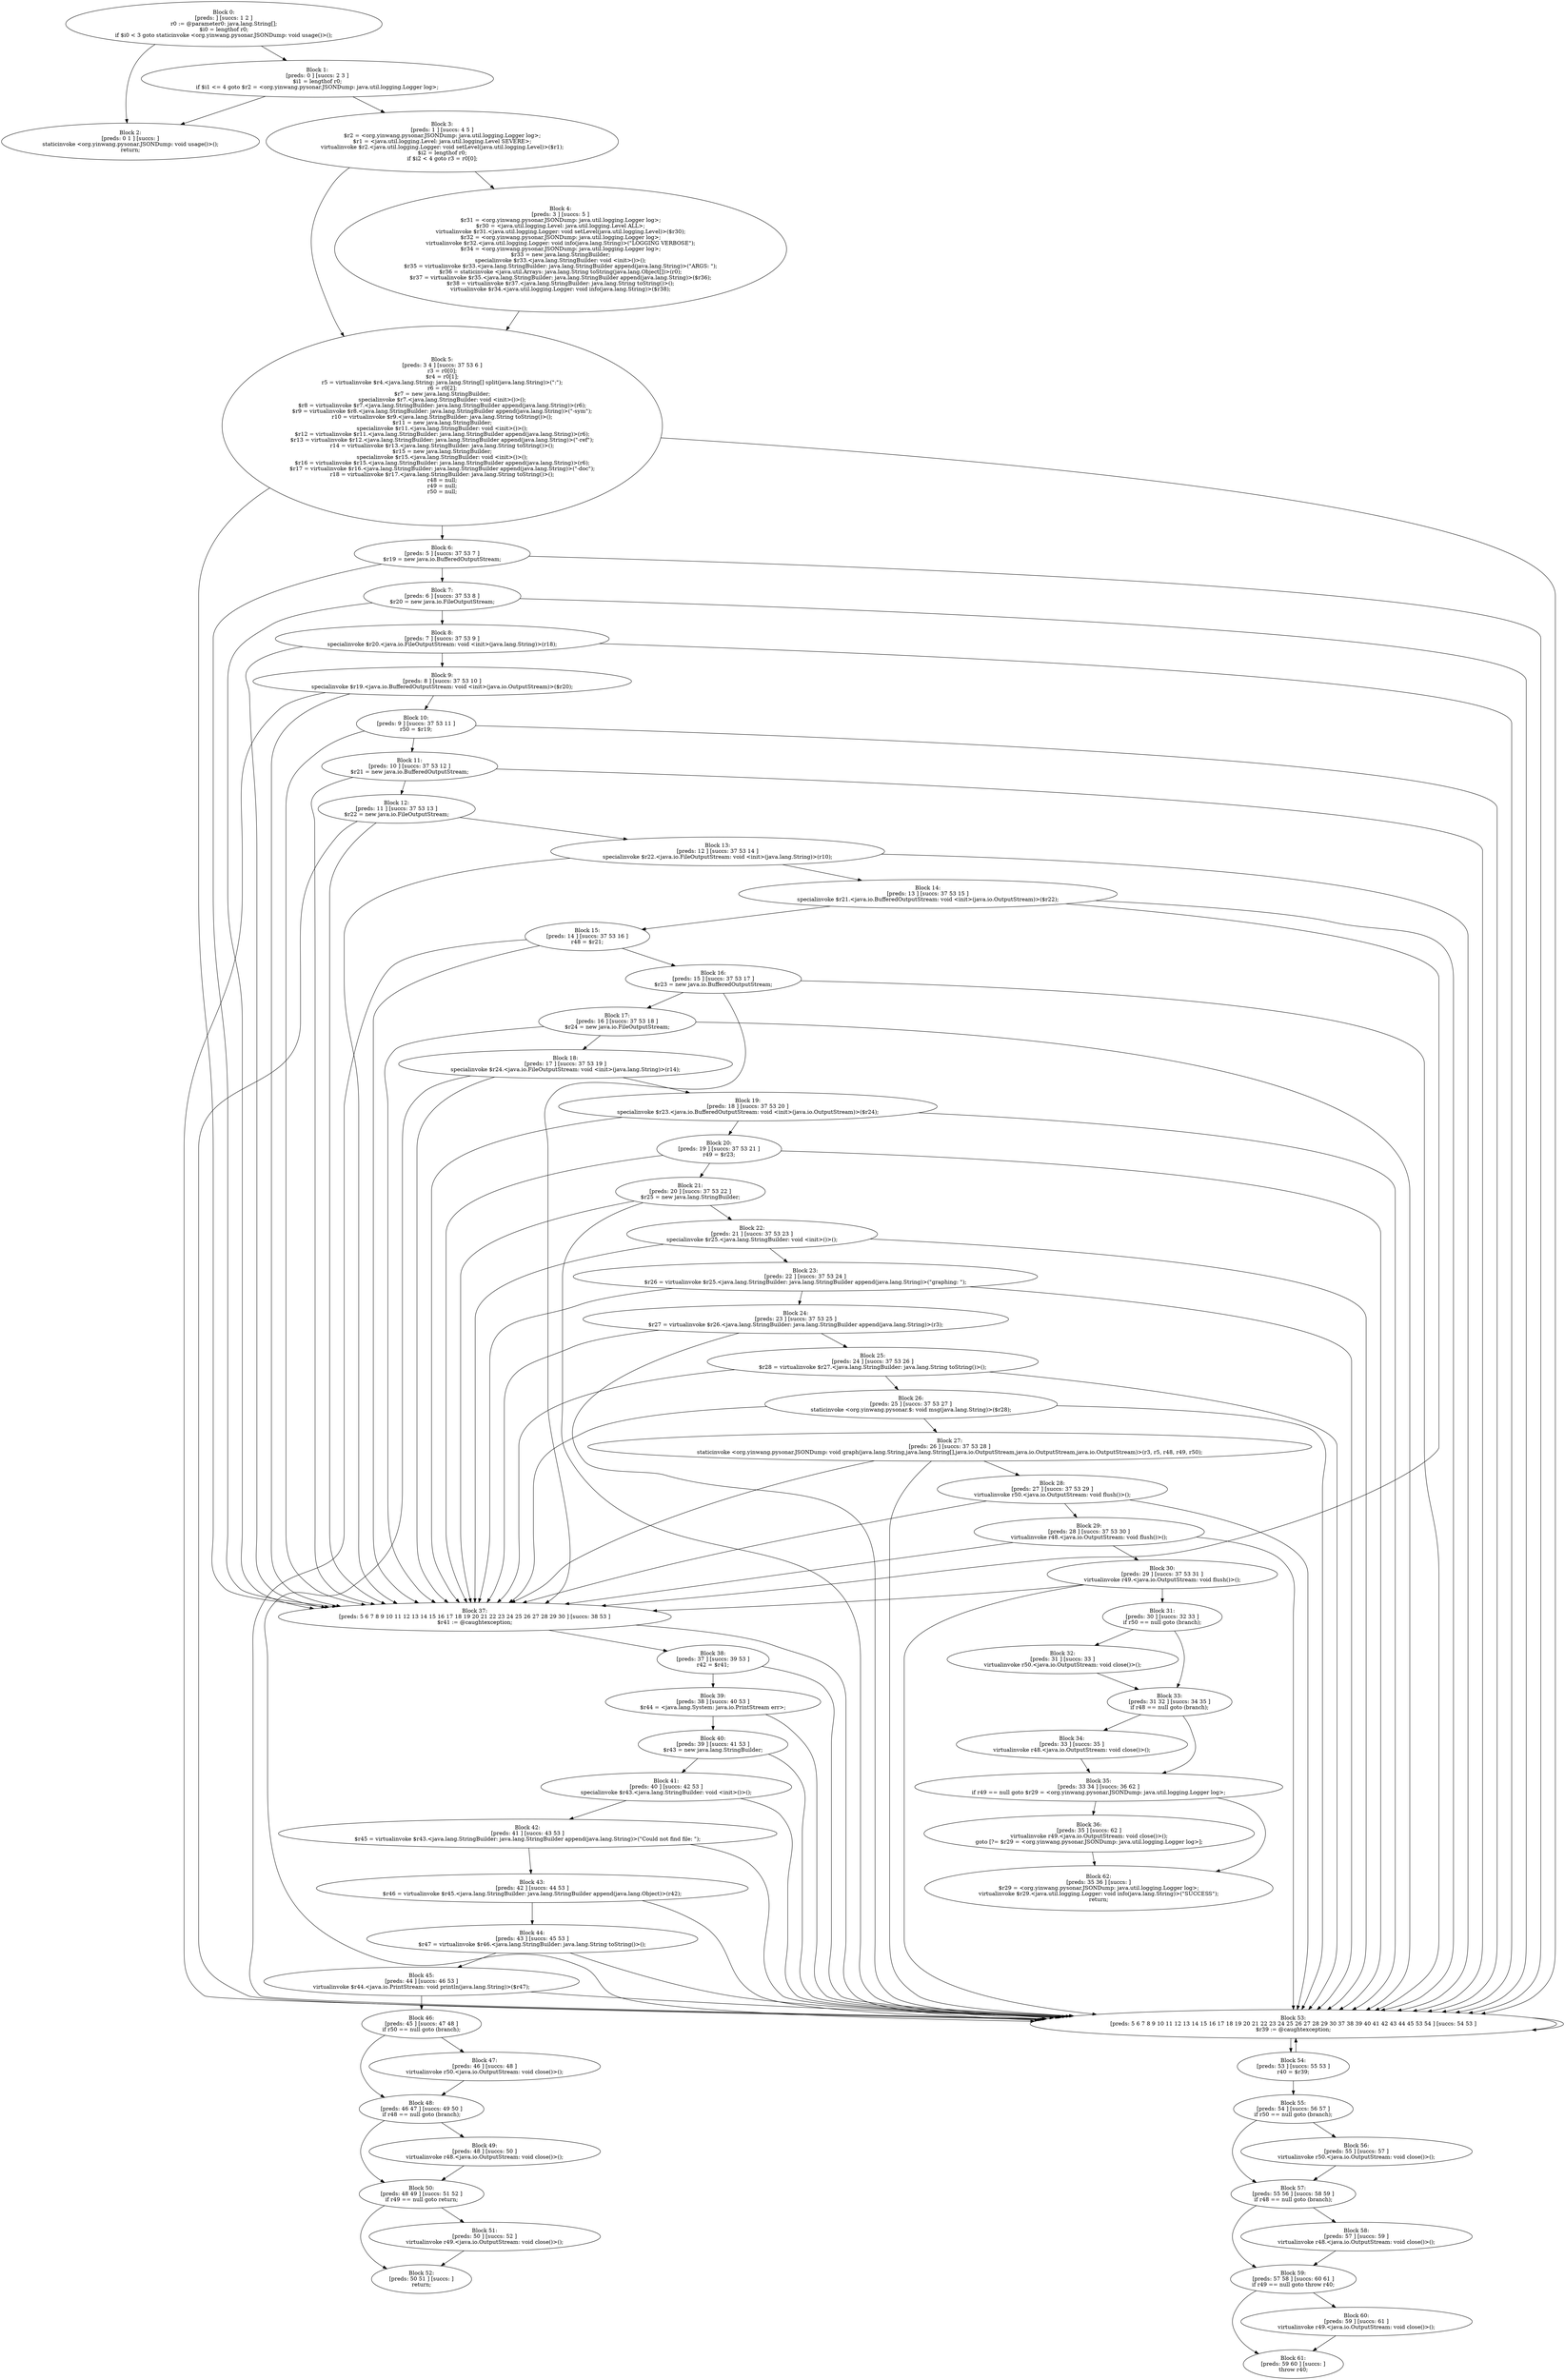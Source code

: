 digraph "unitGraph" {
    "Block 0:
[preds: ] [succs: 1 2 ]
r0 := @parameter0: java.lang.String[];
$i0 = lengthof r0;
if $i0 < 3 goto staticinvoke <org.yinwang.pysonar.JSONDump: void usage()>();
"
    "Block 1:
[preds: 0 ] [succs: 2 3 ]
$i1 = lengthof r0;
if $i1 <= 4 goto $r2 = <org.yinwang.pysonar.JSONDump: java.util.logging.Logger log>;
"
    "Block 2:
[preds: 0 1 ] [succs: ]
staticinvoke <org.yinwang.pysonar.JSONDump: void usage()>();
return;
"
    "Block 3:
[preds: 1 ] [succs: 4 5 ]
$r2 = <org.yinwang.pysonar.JSONDump: java.util.logging.Logger log>;
$r1 = <java.util.logging.Level: java.util.logging.Level SEVERE>;
virtualinvoke $r2.<java.util.logging.Logger: void setLevel(java.util.logging.Level)>($r1);
$i2 = lengthof r0;
if $i2 < 4 goto r3 = r0[0];
"
    "Block 4:
[preds: 3 ] [succs: 5 ]
$r31 = <org.yinwang.pysonar.JSONDump: java.util.logging.Logger log>;
$r30 = <java.util.logging.Level: java.util.logging.Level ALL>;
virtualinvoke $r31.<java.util.logging.Logger: void setLevel(java.util.logging.Level)>($r30);
$r32 = <org.yinwang.pysonar.JSONDump: java.util.logging.Logger log>;
virtualinvoke $r32.<java.util.logging.Logger: void info(java.lang.String)>(\"LOGGING VERBOSE\");
$r34 = <org.yinwang.pysonar.JSONDump: java.util.logging.Logger log>;
$r33 = new java.lang.StringBuilder;
specialinvoke $r33.<java.lang.StringBuilder: void <init>()>();
$r35 = virtualinvoke $r33.<java.lang.StringBuilder: java.lang.StringBuilder append(java.lang.String)>(\"ARGS: \");
$r36 = staticinvoke <java.util.Arrays: java.lang.String toString(java.lang.Object[])>(r0);
$r37 = virtualinvoke $r35.<java.lang.StringBuilder: java.lang.StringBuilder append(java.lang.String)>($r36);
$r38 = virtualinvoke $r37.<java.lang.StringBuilder: java.lang.String toString()>();
virtualinvoke $r34.<java.util.logging.Logger: void info(java.lang.String)>($r38);
"
    "Block 5:
[preds: 3 4 ] [succs: 37 53 6 ]
r3 = r0[0];
$r4 = r0[1];
r5 = virtualinvoke $r4.<java.lang.String: java.lang.String[] split(java.lang.String)>(\":\");
r6 = r0[2];
$r7 = new java.lang.StringBuilder;
specialinvoke $r7.<java.lang.StringBuilder: void <init>()>();
$r8 = virtualinvoke $r7.<java.lang.StringBuilder: java.lang.StringBuilder append(java.lang.String)>(r6);
$r9 = virtualinvoke $r8.<java.lang.StringBuilder: java.lang.StringBuilder append(java.lang.String)>(\"-sym\");
r10 = virtualinvoke $r9.<java.lang.StringBuilder: java.lang.String toString()>();
$r11 = new java.lang.StringBuilder;
specialinvoke $r11.<java.lang.StringBuilder: void <init>()>();
$r12 = virtualinvoke $r11.<java.lang.StringBuilder: java.lang.StringBuilder append(java.lang.String)>(r6);
$r13 = virtualinvoke $r12.<java.lang.StringBuilder: java.lang.StringBuilder append(java.lang.String)>(\"-ref\");
r14 = virtualinvoke $r13.<java.lang.StringBuilder: java.lang.String toString()>();
$r15 = new java.lang.StringBuilder;
specialinvoke $r15.<java.lang.StringBuilder: void <init>()>();
$r16 = virtualinvoke $r15.<java.lang.StringBuilder: java.lang.StringBuilder append(java.lang.String)>(r6);
$r17 = virtualinvoke $r16.<java.lang.StringBuilder: java.lang.StringBuilder append(java.lang.String)>(\"-doc\");
r18 = virtualinvoke $r17.<java.lang.StringBuilder: java.lang.String toString()>();
r48 = null;
r49 = null;
r50 = null;
"
    "Block 6:
[preds: 5 ] [succs: 37 53 7 ]
$r19 = new java.io.BufferedOutputStream;
"
    "Block 7:
[preds: 6 ] [succs: 37 53 8 ]
$r20 = new java.io.FileOutputStream;
"
    "Block 8:
[preds: 7 ] [succs: 37 53 9 ]
specialinvoke $r20.<java.io.FileOutputStream: void <init>(java.lang.String)>(r18);
"
    "Block 9:
[preds: 8 ] [succs: 37 53 10 ]
specialinvoke $r19.<java.io.BufferedOutputStream: void <init>(java.io.OutputStream)>($r20);
"
    "Block 10:
[preds: 9 ] [succs: 37 53 11 ]
r50 = $r19;
"
    "Block 11:
[preds: 10 ] [succs: 37 53 12 ]
$r21 = new java.io.BufferedOutputStream;
"
    "Block 12:
[preds: 11 ] [succs: 37 53 13 ]
$r22 = new java.io.FileOutputStream;
"
    "Block 13:
[preds: 12 ] [succs: 37 53 14 ]
specialinvoke $r22.<java.io.FileOutputStream: void <init>(java.lang.String)>(r10);
"
    "Block 14:
[preds: 13 ] [succs: 37 53 15 ]
specialinvoke $r21.<java.io.BufferedOutputStream: void <init>(java.io.OutputStream)>($r22);
"
    "Block 15:
[preds: 14 ] [succs: 37 53 16 ]
r48 = $r21;
"
    "Block 16:
[preds: 15 ] [succs: 37 53 17 ]
$r23 = new java.io.BufferedOutputStream;
"
    "Block 17:
[preds: 16 ] [succs: 37 53 18 ]
$r24 = new java.io.FileOutputStream;
"
    "Block 18:
[preds: 17 ] [succs: 37 53 19 ]
specialinvoke $r24.<java.io.FileOutputStream: void <init>(java.lang.String)>(r14);
"
    "Block 19:
[preds: 18 ] [succs: 37 53 20 ]
specialinvoke $r23.<java.io.BufferedOutputStream: void <init>(java.io.OutputStream)>($r24);
"
    "Block 20:
[preds: 19 ] [succs: 37 53 21 ]
r49 = $r23;
"
    "Block 21:
[preds: 20 ] [succs: 37 53 22 ]
$r25 = new java.lang.StringBuilder;
"
    "Block 22:
[preds: 21 ] [succs: 37 53 23 ]
specialinvoke $r25.<java.lang.StringBuilder: void <init>()>();
"
    "Block 23:
[preds: 22 ] [succs: 37 53 24 ]
$r26 = virtualinvoke $r25.<java.lang.StringBuilder: java.lang.StringBuilder append(java.lang.String)>(\"graphing: \");
"
    "Block 24:
[preds: 23 ] [succs: 37 53 25 ]
$r27 = virtualinvoke $r26.<java.lang.StringBuilder: java.lang.StringBuilder append(java.lang.String)>(r3);
"
    "Block 25:
[preds: 24 ] [succs: 37 53 26 ]
$r28 = virtualinvoke $r27.<java.lang.StringBuilder: java.lang.String toString()>();
"
    "Block 26:
[preds: 25 ] [succs: 37 53 27 ]
staticinvoke <org.yinwang.pysonar.$: void msg(java.lang.String)>($r28);
"
    "Block 27:
[preds: 26 ] [succs: 37 53 28 ]
staticinvoke <org.yinwang.pysonar.JSONDump: void graph(java.lang.String,java.lang.String[],java.io.OutputStream,java.io.OutputStream,java.io.OutputStream)>(r3, r5, r48, r49, r50);
"
    "Block 28:
[preds: 27 ] [succs: 37 53 29 ]
virtualinvoke r50.<java.io.OutputStream: void flush()>();
"
    "Block 29:
[preds: 28 ] [succs: 37 53 30 ]
virtualinvoke r48.<java.io.OutputStream: void flush()>();
"
    "Block 30:
[preds: 29 ] [succs: 37 53 31 ]
virtualinvoke r49.<java.io.OutputStream: void flush()>();
"
    "Block 31:
[preds: 30 ] [succs: 32 33 ]
if r50 == null goto (branch);
"
    "Block 32:
[preds: 31 ] [succs: 33 ]
virtualinvoke r50.<java.io.OutputStream: void close()>();
"
    "Block 33:
[preds: 31 32 ] [succs: 34 35 ]
if r48 == null goto (branch);
"
    "Block 34:
[preds: 33 ] [succs: 35 ]
virtualinvoke r48.<java.io.OutputStream: void close()>();
"
    "Block 35:
[preds: 33 34 ] [succs: 36 62 ]
if r49 == null goto $r29 = <org.yinwang.pysonar.JSONDump: java.util.logging.Logger log>;
"
    "Block 36:
[preds: 35 ] [succs: 62 ]
virtualinvoke r49.<java.io.OutputStream: void close()>();
goto [?= $r29 = <org.yinwang.pysonar.JSONDump: java.util.logging.Logger log>];
"
    "Block 37:
[preds: 5 6 7 8 9 10 11 12 13 14 15 16 17 18 19 20 21 22 23 24 25 26 27 28 29 30 ] [succs: 38 53 ]
$r41 := @caughtexception;
"
    "Block 38:
[preds: 37 ] [succs: 39 53 ]
r42 = $r41;
"
    "Block 39:
[preds: 38 ] [succs: 40 53 ]
$r44 = <java.lang.System: java.io.PrintStream err>;
"
    "Block 40:
[preds: 39 ] [succs: 41 53 ]
$r43 = new java.lang.StringBuilder;
"
    "Block 41:
[preds: 40 ] [succs: 42 53 ]
specialinvoke $r43.<java.lang.StringBuilder: void <init>()>();
"
    "Block 42:
[preds: 41 ] [succs: 43 53 ]
$r45 = virtualinvoke $r43.<java.lang.StringBuilder: java.lang.StringBuilder append(java.lang.String)>(\"Could not find file: \");
"
    "Block 43:
[preds: 42 ] [succs: 44 53 ]
$r46 = virtualinvoke $r45.<java.lang.StringBuilder: java.lang.StringBuilder append(java.lang.Object)>(r42);
"
    "Block 44:
[preds: 43 ] [succs: 45 53 ]
$r47 = virtualinvoke $r46.<java.lang.StringBuilder: java.lang.String toString()>();
"
    "Block 45:
[preds: 44 ] [succs: 46 53 ]
virtualinvoke $r44.<java.io.PrintStream: void println(java.lang.String)>($r47);
"
    "Block 46:
[preds: 45 ] [succs: 47 48 ]
if r50 == null goto (branch);
"
    "Block 47:
[preds: 46 ] [succs: 48 ]
virtualinvoke r50.<java.io.OutputStream: void close()>();
"
    "Block 48:
[preds: 46 47 ] [succs: 49 50 ]
if r48 == null goto (branch);
"
    "Block 49:
[preds: 48 ] [succs: 50 ]
virtualinvoke r48.<java.io.OutputStream: void close()>();
"
    "Block 50:
[preds: 48 49 ] [succs: 51 52 ]
if r49 == null goto return;
"
    "Block 51:
[preds: 50 ] [succs: 52 ]
virtualinvoke r49.<java.io.OutputStream: void close()>();
"
    "Block 52:
[preds: 50 51 ] [succs: ]
return;
"
    "Block 53:
[preds: 5 6 7 8 9 10 11 12 13 14 15 16 17 18 19 20 21 22 23 24 25 26 27 28 29 30 37 38 39 40 41 42 43 44 45 53 54 ] [succs: 54 53 ]
$r39 := @caughtexception;
"
    "Block 54:
[preds: 53 ] [succs: 55 53 ]
r40 = $r39;
"
    "Block 55:
[preds: 54 ] [succs: 56 57 ]
if r50 == null goto (branch);
"
    "Block 56:
[preds: 55 ] [succs: 57 ]
virtualinvoke r50.<java.io.OutputStream: void close()>();
"
    "Block 57:
[preds: 55 56 ] [succs: 58 59 ]
if r48 == null goto (branch);
"
    "Block 58:
[preds: 57 ] [succs: 59 ]
virtualinvoke r48.<java.io.OutputStream: void close()>();
"
    "Block 59:
[preds: 57 58 ] [succs: 60 61 ]
if r49 == null goto throw r40;
"
    "Block 60:
[preds: 59 ] [succs: 61 ]
virtualinvoke r49.<java.io.OutputStream: void close()>();
"
    "Block 61:
[preds: 59 60 ] [succs: ]
throw r40;
"
    "Block 62:
[preds: 35 36 ] [succs: ]
$r29 = <org.yinwang.pysonar.JSONDump: java.util.logging.Logger log>;
virtualinvoke $r29.<java.util.logging.Logger: void info(java.lang.String)>(\"SUCCESS\");
return;
"
    "Block 0:
[preds: ] [succs: 1 2 ]
r0 := @parameter0: java.lang.String[];
$i0 = lengthof r0;
if $i0 < 3 goto staticinvoke <org.yinwang.pysonar.JSONDump: void usage()>();
"->"Block 1:
[preds: 0 ] [succs: 2 3 ]
$i1 = lengthof r0;
if $i1 <= 4 goto $r2 = <org.yinwang.pysonar.JSONDump: java.util.logging.Logger log>;
";
    "Block 0:
[preds: ] [succs: 1 2 ]
r0 := @parameter0: java.lang.String[];
$i0 = lengthof r0;
if $i0 < 3 goto staticinvoke <org.yinwang.pysonar.JSONDump: void usage()>();
"->"Block 2:
[preds: 0 1 ] [succs: ]
staticinvoke <org.yinwang.pysonar.JSONDump: void usage()>();
return;
";
    "Block 1:
[preds: 0 ] [succs: 2 3 ]
$i1 = lengthof r0;
if $i1 <= 4 goto $r2 = <org.yinwang.pysonar.JSONDump: java.util.logging.Logger log>;
"->"Block 2:
[preds: 0 1 ] [succs: ]
staticinvoke <org.yinwang.pysonar.JSONDump: void usage()>();
return;
";
    "Block 1:
[preds: 0 ] [succs: 2 3 ]
$i1 = lengthof r0;
if $i1 <= 4 goto $r2 = <org.yinwang.pysonar.JSONDump: java.util.logging.Logger log>;
"->"Block 3:
[preds: 1 ] [succs: 4 5 ]
$r2 = <org.yinwang.pysonar.JSONDump: java.util.logging.Logger log>;
$r1 = <java.util.logging.Level: java.util.logging.Level SEVERE>;
virtualinvoke $r2.<java.util.logging.Logger: void setLevel(java.util.logging.Level)>($r1);
$i2 = lengthof r0;
if $i2 < 4 goto r3 = r0[0];
";
    "Block 3:
[preds: 1 ] [succs: 4 5 ]
$r2 = <org.yinwang.pysonar.JSONDump: java.util.logging.Logger log>;
$r1 = <java.util.logging.Level: java.util.logging.Level SEVERE>;
virtualinvoke $r2.<java.util.logging.Logger: void setLevel(java.util.logging.Level)>($r1);
$i2 = lengthof r0;
if $i2 < 4 goto r3 = r0[0];
"->"Block 4:
[preds: 3 ] [succs: 5 ]
$r31 = <org.yinwang.pysonar.JSONDump: java.util.logging.Logger log>;
$r30 = <java.util.logging.Level: java.util.logging.Level ALL>;
virtualinvoke $r31.<java.util.logging.Logger: void setLevel(java.util.logging.Level)>($r30);
$r32 = <org.yinwang.pysonar.JSONDump: java.util.logging.Logger log>;
virtualinvoke $r32.<java.util.logging.Logger: void info(java.lang.String)>(\"LOGGING VERBOSE\");
$r34 = <org.yinwang.pysonar.JSONDump: java.util.logging.Logger log>;
$r33 = new java.lang.StringBuilder;
specialinvoke $r33.<java.lang.StringBuilder: void <init>()>();
$r35 = virtualinvoke $r33.<java.lang.StringBuilder: java.lang.StringBuilder append(java.lang.String)>(\"ARGS: \");
$r36 = staticinvoke <java.util.Arrays: java.lang.String toString(java.lang.Object[])>(r0);
$r37 = virtualinvoke $r35.<java.lang.StringBuilder: java.lang.StringBuilder append(java.lang.String)>($r36);
$r38 = virtualinvoke $r37.<java.lang.StringBuilder: java.lang.String toString()>();
virtualinvoke $r34.<java.util.logging.Logger: void info(java.lang.String)>($r38);
";
    "Block 3:
[preds: 1 ] [succs: 4 5 ]
$r2 = <org.yinwang.pysonar.JSONDump: java.util.logging.Logger log>;
$r1 = <java.util.logging.Level: java.util.logging.Level SEVERE>;
virtualinvoke $r2.<java.util.logging.Logger: void setLevel(java.util.logging.Level)>($r1);
$i2 = lengthof r0;
if $i2 < 4 goto r3 = r0[0];
"->"Block 5:
[preds: 3 4 ] [succs: 37 53 6 ]
r3 = r0[0];
$r4 = r0[1];
r5 = virtualinvoke $r4.<java.lang.String: java.lang.String[] split(java.lang.String)>(\":\");
r6 = r0[2];
$r7 = new java.lang.StringBuilder;
specialinvoke $r7.<java.lang.StringBuilder: void <init>()>();
$r8 = virtualinvoke $r7.<java.lang.StringBuilder: java.lang.StringBuilder append(java.lang.String)>(r6);
$r9 = virtualinvoke $r8.<java.lang.StringBuilder: java.lang.StringBuilder append(java.lang.String)>(\"-sym\");
r10 = virtualinvoke $r9.<java.lang.StringBuilder: java.lang.String toString()>();
$r11 = new java.lang.StringBuilder;
specialinvoke $r11.<java.lang.StringBuilder: void <init>()>();
$r12 = virtualinvoke $r11.<java.lang.StringBuilder: java.lang.StringBuilder append(java.lang.String)>(r6);
$r13 = virtualinvoke $r12.<java.lang.StringBuilder: java.lang.StringBuilder append(java.lang.String)>(\"-ref\");
r14 = virtualinvoke $r13.<java.lang.StringBuilder: java.lang.String toString()>();
$r15 = new java.lang.StringBuilder;
specialinvoke $r15.<java.lang.StringBuilder: void <init>()>();
$r16 = virtualinvoke $r15.<java.lang.StringBuilder: java.lang.StringBuilder append(java.lang.String)>(r6);
$r17 = virtualinvoke $r16.<java.lang.StringBuilder: java.lang.StringBuilder append(java.lang.String)>(\"-doc\");
r18 = virtualinvoke $r17.<java.lang.StringBuilder: java.lang.String toString()>();
r48 = null;
r49 = null;
r50 = null;
";
    "Block 4:
[preds: 3 ] [succs: 5 ]
$r31 = <org.yinwang.pysonar.JSONDump: java.util.logging.Logger log>;
$r30 = <java.util.logging.Level: java.util.logging.Level ALL>;
virtualinvoke $r31.<java.util.logging.Logger: void setLevel(java.util.logging.Level)>($r30);
$r32 = <org.yinwang.pysonar.JSONDump: java.util.logging.Logger log>;
virtualinvoke $r32.<java.util.logging.Logger: void info(java.lang.String)>(\"LOGGING VERBOSE\");
$r34 = <org.yinwang.pysonar.JSONDump: java.util.logging.Logger log>;
$r33 = new java.lang.StringBuilder;
specialinvoke $r33.<java.lang.StringBuilder: void <init>()>();
$r35 = virtualinvoke $r33.<java.lang.StringBuilder: java.lang.StringBuilder append(java.lang.String)>(\"ARGS: \");
$r36 = staticinvoke <java.util.Arrays: java.lang.String toString(java.lang.Object[])>(r0);
$r37 = virtualinvoke $r35.<java.lang.StringBuilder: java.lang.StringBuilder append(java.lang.String)>($r36);
$r38 = virtualinvoke $r37.<java.lang.StringBuilder: java.lang.String toString()>();
virtualinvoke $r34.<java.util.logging.Logger: void info(java.lang.String)>($r38);
"->"Block 5:
[preds: 3 4 ] [succs: 37 53 6 ]
r3 = r0[0];
$r4 = r0[1];
r5 = virtualinvoke $r4.<java.lang.String: java.lang.String[] split(java.lang.String)>(\":\");
r6 = r0[2];
$r7 = new java.lang.StringBuilder;
specialinvoke $r7.<java.lang.StringBuilder: void <init>()>();
$r8 = virtualinvoke $r7.<java.lang.StringBuilder: java.lang.StringBuilder append(java.lang.String)>(r6);
$r9 = virtualinvoke $r8.<java.lang.StringBuilder: java.lang.StringBuilder append(java.lang.String)>(\"-sym\");
r10 = virtualinvoke $r9.<java.lang.StringBuilder: java.lang.String toString()>();
$r11 = new java.lang.StringBuilder;
specialinvoke $r11.<java.lang.StringBuilder: void <init>()>();
$r12 = virtualinvoke $r11.<java.lang.StringBuilder: java.lang.StringBuilder append(java.lang.String)>(r6);
$r13 = virtualinvoke $r12.<java.lang.StringBuilder: java.lang.StringBuilder append(java.lang.String)>(\"-ref\");
r14 = virtualinvoke $r13.<java.lang.StringBuilder: java.lang.String toString()>();
$r15 = new java.lang.StringBuilder;
specialinvoke $r15.<java.lang.StringBuilder: void <init>()>();
$r16 = virtualinvoke $r15.<java.lang.StringBuilder: java.lang.StringBuilder append(java.lang.String)>(r6);
$r17 = virtualinvoke $r16.<java.lang.StringBuilder: java.lang.StringBuilder append(java.lang.String)>(\"-doc\");
r18 = virtualinvoke $r17.<java.lang.StringBuilder: java.lang.String toString()>();
r48 = null;
r49 = null;
r50 = null;
";
    "Block 5:
[preds: 3 4 ] [succs: 37 53 6 ]
r3 = r0[0];
$r4 = r0[1];
r5 = virtualinvoke $r4.<java.lang.String: java.lang.String[] split(java.lang.String)>(\":\");
r6 = r0[2];
$r7 = new java.lang.StringBuilder;
specialinvoke $r7.<java.lang.StringBuilder: void <init>()>();
$r8 = virtualinvoke $r7.<java.lang.StringBuilder: java.lang.StringBuilder append(java.lang.String)>(r6);
$r9 = virtualinvoke $r8.<java.lang.StringBuilder: java.lang.StringBuilder append(java.lang.String)>(\"-sym\");
r10 = virtualinvoke $r9.<java.lang.StringBuilder: java.lang.String toString()>();
$r11 = new java.lang.StringBuilder;
specialinvoke $r11.<java.lang.StringBuilder: void <init>()>();
$r12 = virtualinvoke $r11.<java.lang.StringBuilder: java.lang.StringBuilder append(java.lang.String)>(r6);
$r13 = virtualinvoke $r12.<java.lang.StringBuilder: java.lang.StringBuilder append(java.lang.String)>(\"-ref\");
r14 = virtualinvoke $r13.<java.lang.StringBuilder: java.lang.String toString()>();
$r15 = new java.lang.StringBuilder;
specialinvoke $r15.<java.lang.StringBuilder: void <init>()>();
$r16 = virtualinvoke $r15.<java.lang.StringBuilder: java.lang.StringBuilder append(java.lang.String)>(r6);
$r17 = virtualinvoke $r16.<java.lang.StringBuilder: java.lang.StringBuilder append(java.lang.String)>(\"-doc\");
r18 = virtualinvoke $r17.<java.lang.StringBuilder: java.lang.String toString()>();
r48 = null;
r49 = null;
r50 = null;
"->"Block 37:
[preds: 5 6 7 8 9 10 11 12 13 14 15 16 17 18 19 20 21 22 23 24 25 26 27 28 29 30 ] [succs: 38 53 ]
$r41 := @caughtexception;
";
    "Block 5:
[preds: 3 4 ] [succs: 37 53 6 ]
r3 = r0[0];
$r4 = r0[1];
r5 = virtualinvoke $r4.<java.lang.String: java.lang.String[] split(java.lang.String)>(\":\");
r6 = r0[2];
$r7 = new java.lang.StringBuilder;
specialinvoke $r7.<java.lang.StringBuilder: void <init>()>();
$r8 = virtualinvoke $r7.<java.lang.StringBuilder: java.lang.StringBuilder append(java.lang.String)>(r6);
$r9 = virtualinvoke $r8.<java.lang.StringBuilder: java.lang.StringBuilder append(java.lang.String)>(\"-sym\");
r10 = virtualinvoke $r9.<java.lang.StringBuilder: java.lang.String toString()>();
$r11 = new java.lang.StringBuilder;
specialinvoke $r11.<java.lang.StringBuilder: void <init>()>();
$r12 = virtualinvoke $r11.<java.lang.StringBuilder: java.lang.StringBuilder append(java.lang.String)>(r6);
$r13 = virtualinvoke $r12.<java.lang.StringBuilder: java.lang.StringBuilder append(java.lang.String)>(\"-ref\");
r14 = virtualinvoke $r13.<java.lang.StringBuilder: java.lang.String toString()>();
$r15 = new java.lang.StringBuilder;
specialinvoke $r15.<java.lang.StringBuilder: void <init>()>();
$r16 = virtualinvoke $r15.<java.lang.StringBuilder: java.lang.StringBuilder append(java.lang.String)>(r6);
$r17 = virtualinvoke $r16.<java.lang.StringBuilder: java.lang.StringBuilder append(java.lang.String)>(\"-doc\");
r18 = virtualinvoke $r17.<java.lang.StringBuilder: java.lang.String toString()>();
r48 = null;
r49 = null;
r50 = null;
"->"Block 53:
[preds: 5 6 7 8 9 10 11 12 13 14 15 16 17 18 19 20 21 22 23 24 25 26 27 28 29 30 37 38 39 40 41 42 43 44 45 53 54 ] [succs: 54 53 ]
$r39 := @caughtexception;
";
    "Block 5:
[preds: 3 4 ] [succs: 37 53 6 ]
r3 = r0[0];
$r4 = r0[1];
r5 = virtualinvoke $r4.<java.lang.String: java.lang.String[] split(java.lang.String)>(\":\");
r6 = r0[2];
$r7 = new java.lang.StringBuilder;
specialinvoke $r7.<java.lang.StringBuilder: void <init>()>();
$r8 = virtualinvoke $r7.<java.lang.StringBuilder: java.lang.StringBuilder append(java.lang.String)>(r6);
$r9 = virtualinvoke $r8.<java.lang.StringBuilder: java.lang.StringBuilder append(java.lang.String)>(\"-sym\");
r10 = virtualinvoke $r9.<java.lang.StringBuilder: java.lang.String toString()>();
$r11 = new java.lang.StringBuilder;
specialinvoke $r11.<java.lang.StringBuilder: void <init>()>();
$r12 = virtualinvoke $r11.<java.lang.StringBuilder: java.lang.StringBuilder append(java.lang.String)>(r6);
$r13 = virtualinvoke $r12.<java.lang.StringBuilder: java.lang.StringBuilder append(java.lang.String)>(\"-ref\");
r14 = virtualinvoke $r13.<java.lang.StringBuilder: java.lang.String toString()>();
$r15 = new java.lang.StringBuilder;
specialinvoke $r15.<java.lang.StringBuilder: void <init>()>();
$r16 = virtualinvoke $r15.<java.lang.StringBuilder: java.lang.StringBuilder append(java.lang.String)>(r6);
$r17 = virtualinvoke $r16.<java.lang.StringBuilder: java.lang.StringBuilder append(java.lang.String)>(\"-doc\");
r18 = virtualinvoke $r17.<java.lang.StringBuilder: java.lang.String toString()>();
r48 = null;
r49 = null;
r50 = null;
"->"Block 6:
[preds: 5 ] [succs: 37 53 7 ]
$r19 = new java.io.BufferedOutputStream;
";
    "Block 6:
[preds: 5 ] [succs: 37 53 7 ]
$r19 = new java.io.BufferedOutputStream;
"->"Block 37:
[preds: 5 6 7 8 9 10 11 12 13 14 15 16 17 18 19 20 21 22 23 24 25 26 27 28 29 30 ] [succs: 38 53 ]
$r41 := @caughtexception;
";
    "Block 6:
[preds: 5 ] [succs: 37 53 7 ]
$r19 = new java.io.BufferedOutputStream;
"->"Block 53:
[preds: 5 6 7 8 9 10 11 12 13 14 15 16 17 18 19 20 21 22 23 24 25 26 27 28 29 30 37 38 39 40 41 42 43 44 45 53 54 ] [succs: 54 53 ]
$r39 := @caughtexception;
";
    "Block 6:
[preds: 5 ] [succs: 37 53 7 ]
$r19 = new java.io.BufferedOutputStream;
"->"Block 7:
[preds: 6 ] [succs: 37 53 8 ]
$r20 = new java.io.FileOutputStream;
";
    "Block 7:
[preds: 6 ] [succs: 37 53 8 ]
$r20 = new java.io.FileOutputStream;
"->"Block 37:
[preds: 5 6 7 8 9 10 11 12 13 14 15 16 17 18 19 20 21 22 23 24 25 26 27 28 29 30 ] [succs: 38 53 ]
$r41 := @caughtexception;
";
    "Block 7:
[preds: 6 ] [succs: 37 53 8 ]
$r20 = new java.io.FileOutputStream;
"->"Block 53:
[preds: 5 6 7 8 9 10 11 12 13 14 15 16 17 18 19 20 21 22 23 24 25 26 27 28 29 30 37 38 39 40 41 42 43 44 45 53 54 ] [succs: 54 53 ]
$r39 := @caughtexception;
";
    "Block 7:
[preds: 6 ] [succs: 37 53 8 ]
$r20 = new java.io.FileOutputStream;
"->"Block 8:
[preds: 7 ] [succs: 37 53 9 ]
specialinvoke $r20.<java.io.FileOutputStream: void <init>(java.lang.String)>(r18);
";
    "Block 8:
[preds: 7 ] [succs: 37 53 9 ]
specialinvoke $r20.<java.io.FileOutputStream: void <init>(java.lang.String)>(r18);
"->"Block 37:
[preds: 5 6 7 8 9 10 11 12 13 14 15 16 17 18 19 20 21 22 23 24 25 26 27 28 29 30 ] [succs: 38 53 ]
$r41 := @caughtexception;
";
    "Block 8:
[preds: 7 ] [succs: 37 53 9 ]
specialinvoke $r20.<java.io.FileOutputStream: void <init>(java.lang.String)>(r18);
"->"Block 53:
[preds: 5 6 7 8 9 10 11 12 13 14 15 16 17 18 19 20 21 22 23 24 25 26 27 28 29 30 37 38 39 40 41 42 43 44 45 53 54 ] [succs: 54 53 ]
$r39 := @caughtexception;
";
    "Block 8:
[preds: 7 ] [succs: 37 53 9 ]
specialinvoke $r20.<java.io.FileOutputStream: void <init>(java.lang.String)>(r18);
"->"Block 9:
[preds: 8 ] [succs: 37 53 10 ]
specialinvoke $r19.<java.io.BufferedOutputStream: void <init>(java.io.OutputStream)>($r20);
";
    "Block 9:
[preds: 8 ] [succs: 37 53 10 ]
specialinvoke $r19.<java.io.BufferedOutputStream: void <init>(java.io.OutputStream)>($r20);
"->"Block 37:
[preds: 5 6 7 8 9 10 11 12 13 14 15 16 17 18 19 20 21 22 23 24 25 26 27 28 29 30 ] [succs: 38 53 ]
$r41 := @caughtexception;
";
    "Block 9:
[preds: 8 ] [succs: 37 53 10 ]
specialinvoke $r19.<java.io.BufferedOutputStream: void <init>(java.io.OutputStream)>($r20);
"->"Block 53:
[preds: 5 6 7 8 9 10 11 12 13 14 15 16 17 18 19 20 21 22 23 24 25 26 27 28 29 30 37 38 39 40 41 42 43 44 45 53 54 ] [succs: 54 53 ]
$r39 := @caughtexception;
";
    "Block 9:
[preds: 8 ] [succs: 37 53 10 ]
specialinvoke $r19.<java.io.BufferedOutputStream: void <init>(java.io.OutputStream)>($r20);
"->"Block 10:
[preds: 9 ] [succs: 37 53 11 ]
r50 = $r19;
";
    "Block 10:
[preds: 9 ] [succs: 37 53 11 ]
r50 = $r19;
"->"Block 37:
[preds: 5 6 7 8 9 10 11 12 13 14 15 16 17 18 19 20 21 22 23 24 25 26 27 28 29 30 ] [succs: 38 53 ]
$r41 := @caughtexception;
";
    "Block 10:
[preds: 9 ] [succs: 37 53 11 ]
r50 = $r19;
"->"Block 53:
[preds: 5 6 7 8 9 10 11 12 13 14 15 16 17 18 19 20 21 22 23 24 25 26 27 28 29 30 37 38 39 40 41 42 43 44 45 53 54 ] [succs: 54 53 ]
$r39 := @caughtexception;
";
    "Block 10:
[preds: 9 ] [succs: 37 53 11 ]
r50 = $r19;
"->"Block 11:
[preds: 10 ] [succs: 37 53 12 ]
$r21 = new java.io.BufferedOutputStream;
";
    "Block 11:
[preds: 10 ] [succs: 37 53 12 ]
$r21 = new java.io.BufferedOutputStream;
"->"Block 37:
[preds: 5 6 7 8 9 10 11 12 13 14 15 16 17 18 19 20 21 22 23 24 25 26 27 28 29 30 ] [succs: 38 53 ]
$r41 := @caughtexception;
";
    "Block 11:
[preds: 10 ] [succs: 37 53 12 ]
$r21 = new java.io.BufferedOutputStream;
"->"Block 53:
[preds: 5 6 7 8 9 10 11 12 13 14 15 16 17 18 19 20 21 22 23 24 25 26 27 28 29 30 37 38 39 40 41 42 43 44 45 53 54 ] [succs: 54 53 ]
$r39 := @caughtexception;
";
    "Block 11:
[preds: 10 ] [succs: 37 53 12 ]
$r21 = new java.io.BufferedOutputStream;
"->"Block 12:
[preds: 11 ] [succs: 37 53 13 ]
$r22 = new java.io.FileOutputStream;
";
    "Block 12:
[preds: 11 ] [succs: 37 53 13 ]
$r22 = new java.io.FileOutputStream;
"->"Block 37:
[preds: 5 6 7 8 9 10 11 12 13 14 15 16 17 18 19 20 21 22 23 24 25 26 27 28 29 30 ] [succs: 38 53 ]
$r41 := @caughtexception;
";
    "Block 12:
[preds: 11 ] [succs: 37 53 13 ]
$r22 = new java.io.FileOutputStream;
"->"Block 53:
[preds: 5 6 7 8 9 10 11 12 13 14 15 16 17 18 19 20 21 22 23 24 25 26 27 28 29 30 37 38 39 40 41 42 43 44 45 53 54 ] [succs: 54 53 ]
$r39 := @caughtexception;
";
    "Block 12:
[preds: 11 ] [succs: 37 53 13 ]
$r22 = new java.io.FileOutputStream;
"->"Block 13:
[preds: 12 ] [succs: 37 53 14 ]
specialinvoke $r22.<java.io.FileOutputStream: void <init>(java.lang.String)>(r10);
";
    "Block 13:
[preds: 12 ] [succs: 37 53 14 ]
specialinvoke $r22.<java.io.FileOutputStream: void <init>(java.lang.String)>(r10);
"->"Block 37:
[preds: 5 6 7 8 9 10 11 12 13 14 15 16 17 18 19 20 21 22 23 24 25 26 27 28 29 30 ] [succs: 38 53 ]
$r41 := @caughtexception;
";
    "Block 13:
[preds: 12 ] [succs: 37 53 14 ]
specialinvoke $r22.<java.io.FileOutputStream: void <init>(java.lang.String)>(r10);
"->"Block 53:
[preds: 5 6 7 8 9 10 11 12 13 14 15 16 17 18 19 20 21 22 23 24 25 26 27 28 29 30 37 38 39 40 41 42 43 44 45 53 54 ] [succs: 54 53 ]
$r39 := @caughtexception;
";
    "Block 13:
[preds: 12 ] [succs: 37 53 14 ]
specialinvoke $r22.<java.io.FileOutputStream: void <init>(java.lang.String)>(r10);
"->"Block 14:
[preds: 13 ] [succs: 37 53 15 ]
specialinvoke $r21.<java.io.BufferedOutputStream: void <init>(java.io.OutputStream)>($r22);
";
    "Block 14:
[preds: 13 ] [succs: 37 53 15 ]
specialinvoke $r21.<java.io.BufferedOutputStream: void <init>(java.io.OutputStream)>($r22);
"->"Block 37:
[preds: 5 6 7 8 9 10 11 12 13 14 15 16 17 18 19 20 21 22 23 24 25 26 27 28 29 30 ] [succs: 38 53 ]
$r41 := @caughtexception;
";
    "Block 14:
[preds: 13 ] [succs: 37 53 15 ]
specialinvoke $r21.<java.io.BufferedOutputStream: void <init>(java.io.OutputStream)>($r22);
"->"Block 53:
[preds: 5 6 7 8 9 10 11 12 13 14 15 16 17 18 19 20 21 22 23 24 25 26 27 28 29 30 37 38 39 40 41 42 43 44 45 53 54 ] [succs: 54 53 ]
$r39 := @caughtexception;
";
    "Block 14:
[preds: 13 ] [succs: 37 53 15 ]
specialinvoke $r21.<java.io.BufferedOutputStream: void <init>(java.io.OutputStream)>($r22);
"->"Block 15:
[preds: 14 ] [succs: 37 53 16 ]
r48 = $r21;
";
    "Block 15:
[preds: 14 ] [succs: 37 53 16 ]
r48 = $r21;
"->"Block 37:
[preds: 5 6 7 8 9 10 11 12 13 14 15 16 17 18 19 20 21 22 23 24 25 26 27 28 29 30 ] [succs: 38 53 ]
$r41 := @caughtexception;
";
    "Block 15:
[preds: 14 ] [succs: 37 53 16 ]
r48 = $r21;
"->"Block 53:
[preds: 5 6 7 8 9 10 11 12 13 14 15 16 17 18 19 20 21 22 23 24 25 26 27 28 29 30 37 38 39 40 41 42 43 44 45 53 54 ] [succs: 54 53 ]
$r39 := @caughtexception;
";
    "Block 15:
[preds: 14 ] [succs: 37 53 16 ]
r48 = $r21;
"->"Block 16:
[preds: 15 ] [succs: 37 53 17 ]
$r23 = new java.io.BufferedOutputStream;
";
    "Block 16:
[preds: 15 ] [succs: 37 53 17 ]
$r23 = new java.io.BufferedOutputStream;
"->"Block 37:
[preds: 5 6 7 8 9 10 11 12 13 14 15 16 17 18 19 20 21 22 23 24 25 26 27 28 29 30 ] [succs: 38 53 ]
$r41 := @caughtexception;
";
    "Block 16:
[preds: 15 ] [succs: 37 53 17 ]
$r23 = new java.io.BufferedOutputStream;
"->"Block 53:
[preds: 5 6 7 8 9 10 11 12 13 14 15 16 17 18 19 20 21 22 23 24 25 26 27 28 29 30 37 38 39 40 41 42 43 44 45 53 54 ] [succs: 54 53 ]
$r39 := @caughtexception;
";
    "Block 16:
[preds: 15 ] [succs: 37 53 17 ]
$r23 = new java.io.BufferedOutputStream;
"->"Block 17:
[preds: 16 ] [succs: 37 53 18 ]
$r24 = new java.io.FileOutputStream;
";
    "Block 17:
[preds: 16 ] [succs: 37 53 18 ]
$r24 = new java.io.FileOutputStream;
"->"Block 37:
[preds: 5 6 7 8 9 10 11 12 13 14 15 16 17 18 19 20 21 22 23 24 25 26 27 28 29 30 ] [succs: 38 53 ]
$r41 := @caughtexception;
";
    "Block 17:
[preds: 16 ] [succs: 37 53 18 ]
$r24 = new java.io.FileOutputStream;
"->"Block 53:
[preds: 5 6 7 8 9 10 11 12 13 14 15 16 17 18 19 20 21 22 23 24 25 26 27 28 29 30 37 38 39 40 41 42 43 44 45 53 54 ] [succs: 54 53 ]
$r39 := @caughtexception;
";
    "Block 17:
[preds: 16 ] [succs: 37 53 18 ]
$r24 = new java.io.FileOutputStream;
"->"Block 18:
[preds: 17 ] [succs: 37 53 19 ]
specialinvoke $r24.<java.io.FileOutputStream: void <init>(java.lang.String)>(r14);
";
    "Block 18:
[preds: 17 ] [succs: 37 53 19 ]
specialinvoke $r24.<java.io.FileOutputStream: void <init>(java.lang.String)>(r14);
"->"Block 37:
[preds: 5 6 7 8 9 10 11 12 13 14 15 16 17 18 19 20 21 22 23 24 25 26 27 28 29 30 ] [succs: 38 53 ]
$r41 := @caughtexception;
";
    "Block 18:
[preds: 17 ] [succs: 37 53 19 ]
specialinvoke $r24.<java.io.FileOutputStream: void <init>(java.lang.String)>(r14);
"->"Block 53:
[preds: 5 6 7 8 9 10 11 12 13 14 15 16 17 18 19 20 21 22 23 24 25 26 27 28 29 30 37 38 39 40 41 42 43 44 45 53 54 ] [succs: 54 53 ]
$r39 := @caughtexception;
";
    "Block 18:
[preds: 17 ] [succs: 37 53 19 ]
specialinvoke $r24.<java.io.FileOutputStream: void <init>(java.lang.String)>(r14);
"->"Block 19:
[preds: 18 ] [succs: 37 53 20 ]
specialinvoke $r23.<java.io.BufferedOutputStream: void <init>(java.io.OutputStream)>($r24);
";
    "Block 19:
[preds: 18 ] [succs: 37 53 20 ]
specialinvoke $r23.<java.io.BufferedOutputStream: void <init>(java.io.OutputStream)>($r24);
"->"Block 37:
[preds: 5 6 7 8 9 10 11 12 13 14 15 16 17 18 19 20 21 22 23 24 25 26 27 28 29 30 ] [succs: 38 53 ]
$r41 := @caughtexception;
";
    "Block 19:
[preds: 18 ] [succs: 37 53 20 ]
specialinvoke $r23.<java.io.BufferedOutputStream: void <init>(java.io.OutputStream)>($r24);
"->"Block 53:
[preds: 5 6 7 8 9 10 11 12 13 14 15 16 17 18 19 20 21 22 23 24 25 26 27 28 29 30 37 38 39 40 41 42 43 44 45 53 54 ] [succs: 54 53 ]
$r39 := @caughtexception;
";
    "Block 19:
[preds: 18 ] [succs: 37 53 20 ]
specialinvoke $r23.<java.io.BufferedOutputStream: void <init>(java.io.OutputStream)>($r24);
"->"Block 20:
[preds: 19 ] [succs: 37 53 21 ]
r49 = $r23;
";
    "Block 20:
[preds: 19 ] [succs: 37 53 21 ]
r49 = $r23;
"->"Block 37:
[preds: 5 6 7 8 9 10 11 12 13 14 15 16 17 18 19 20 21 22 23 24 25 26 27 28 29 30 ] [succs: 38 53 ]
$r41 := @caughtexception;
";
    "Block 20:
[preds: 19 ] [succs: 37 53 21 ]
r49 = $r23;
"->"Block 53:
[preds: 5 6 7 8 9 10 11 12 13 14 15 16 17 18 19 20 21 22 23 24 25 26 27 28 29 30 37 38 39 40 41 42 43 44 45 53 54 ] [succs: 54 53 ]
$r39 := @caughtexception;
";
    "Block 20:
[preds: 19 ] [succs: 37 53 21 ]
r49 = $r23;
"->"Block 21:
[preds: 20 ] [succs: 37 53 22 ]
$r25 = new java.lang.StringBuilder;
";
    "Block 21:
[preds: 20 ] [succs: 37 53 22 ]
$r25 = new java.lang.StringBuilder;
"->"Block 37:
[preds: 5 6 7 8 9 10 11 12 13 14 15 16 17 18 19 20 21 22 23 24 25 26 27 28 29 30 ] [succs: 38 53 ]
$r41 := @caughtexception;
";
    "Block 21:
[preds: 20 ] [succs: 37 53 22 ]
$r25 = new java.lang.StringBuilder;
"->"Block 53:
[preds: 5 6 7 8 9 10 11 12 13 14 15 16 17 18 19 20 21 22 23 24 25 26 27 28 29 30 37 38 39 40 41 42 43 44 45 53 54 ] [succs: 54 53 ]
$r39 := @caughtexception;
";
    "Block 21:
[preds: 20 ] [succs: 37 53 22 ]
$r25 = new java.lang.StringBuilder;
"->"Block 22:
[preds: 21 ] [succs: 37 53 23 ]
specialinvoke $r25.<java.lang.StringBuilder: void <init>()>();
";
    "Block 22:
[preds: 21 ] [succs: 37 53 23 ]
specialinvoke $r25.<java.lang.StringBuilder: void <init>()>();
"->"Block 37:
[preds: 5 6 7 8 9 10 11 12 13 14 15 16 17 18 19 20 21 22 23 24 25 26 27 28 29 30 ] [succs: 38 53 ]
$r41 := @caughtexception;
";
    "Block 22:
[preds: 21 ] [succs: 37 53 23 ]
specialinvoke $r25.<java.lang.StringBuilder: void <init>()>();
"->"Block 53:
[preds: 5 6 7 8 9 10 11 12 13 14 15 16 17 18 19 20 21 22 23 24 25 26 27 28 29 30 37 38 39 40 41 42 43 44 45 53 54 ] [succs: 54 53 ]
$r39 := @caughtexception;
";
    "Block 22:
[preds: 21 ] [succs: 37 53 23 ]
specialinvoke $r25.<java.lang.StringBuilder: void <init>()>();
"->"Block 23:
[preds: 22 ] [succs: 37 53 24 ]
$r26 = virtualinvoke $r25.<java.lang.StringBuilder: java.lang.StringBuilder append(java.lang.String)>(\"graphing: \");
";
    "Block 23:
[preds: 22 ] [succs: 37 53 24 ]
$r26 = virtualinvoke $r25.<java.lang.StringBuilder: java.lang.StringBuilder append(java.lang.String)>(\"graphing: \");
"->"Block 37:
[preds: 5 6 7 8 9 10 11 12 13 14 15 16 17 18 19 20 21 22 23 24 25 26 27 28 29 30 ] [succs: 38 53 ]
$r41 := @caughtexception;
";
    "Block 23:
[preds: 22 ] [succs: 37 53 24 ]
$r26 = virtualinvoke $r25.<java.lang.StringBuilder: java.lang.StringBuilder append(java.lang.String)>(\"graphing: \");
"->"Block 53:
[preds: 5 6 7 8 9 10 11 12 13 14 15 16 17 18 19 20 21 22 23 24 25 26 27 28 29 30 37 38 39 40 41 42 43 44 45 53 54 ] [succs: 54 53 ]
$r39 := @caughtexception;
";
    "Block 23:
[preds: 22 ] [succs: 37 53 24 ]
$r26 = virtualinvoke $r25.<java.lang.StringBuilder: java.lang.StringBuilder append(java.lang.String)>(\"graphing: \");
"->"Block 24:
[preds: 23 ] [succs: 37 53 25 ]
$r27 = virtualinvoke $r26.<java.lang.StringBuilder: java.lang.StringBuilder append(java.lang.String)>(r3);
";
    "Block 24:
[preds: 23 ] [succs: 37 53 25 ]
$r27 = virtualinvoke $r26.<java.lang.StringBuilder: java.lang.StringBuilder append(java.lang.String)>(r3);
"->"Block 37:
[preds: 5 6 7 8 9 10 11 12 13 14 15 16 17 18 19 20 21 22 23 24 25 26 27 28 29 30 ] [succs: 38 53 ]
$r41 := @caughtexception;
";
    "Block 24:
[preds: 23 ] [succs: 37 53 25 ]
$r27 = virtualinvoke $r26.<java.lang.StringBuilder: java.lang.StringBuilder append(java.lang.String)>(r3);
"->"Block 53:
[preds: 5 6 7 8 9 10 11 12 13 14 15 16 17 18 19 20 21 22 23 24 25 26 27 28 29 30 37 38 39 40 41 42 43 44 45 53 54 ] [succs: 54 53 ]
$r39 := @caughtexception;
";
    "Block 24:
[preds: 23 ] [succs: 37 53 25 ]
$r27 = virtualinvoke $r26.<java.lang.StringBuilder: java.lang.StringBuilder append(java.lang.String)>(r3);
"->"Block 25:
[preds: 24 ] [succs: 37 53 26 ]
$r28 = virtualinvoke $r27.<java.lang.StringBuilder: java.lang.String toString()>();
";
    "Block 25:
[preds: 24 ] [succs: 37 53 26 ]
$r28 = virtualinvoke $r27.<java.lang.StringBuilder: java.lang.String toString()>();
"->"Block 37:
[preds: 5 6 7 8 9 10 11 12 13 14 15 16 17 18 19 20 21 22 23 24 25 26 27 28 29 30 ] [succs: 38 53 ]
$r41 := @caughtexception;
";
    "Block 25:
[preds: 24 ] [succs: 37 53 26 ]
$r28 = virtualinvoke $r27.<java.lang.StringBuilder: java.lang.String toString()>();
"->"Block 53:
[preds: 5 6 7 8 9 10 11 12 13 14 15 16 17 18 19 20 21 22 23 24 25 26 27 28 29 30 37 38 39 40 41 42 43 44 45 53 54 ] [succs: 54 53 ]
$r39 := @caughtexception;
";
    "Block 25:
[preds: 24 ] [succs: 37 53 26 ]
$r28 = virtualinvoke $r27.<java.lang.StringBuilder: java.lang.String toString()>();
"->"Block 26:
[preds: 25 ] [succs: 37 53 27 ]
staticinvoke <org.yinwang.pysonar.$: void msg(java.lang.String)>($r28);
";
    "Block 26:
[preds: 25 ] [succs: 37 53 27 ]
staticinvoke <org.yinwang.pysonar.$: void msg(java.lang.String)>($r28);
"->"Block 37:
[preds: 5 6 7 8 9 10 11 12 13 14 15 16 17 18 19 20 21 22 23 24 25 26 27 28 29 30 ] [succs: 38 53 ]
$r41 := @caughtexception;
";
    "Block 26:
[preds: 25 ] [succs: 37 53 27 ]
staticinvoke <org.yinwang.pysonar.$: void msg(java.lang.String)>($r28);
"->"Block 53:
[preds: 5 6 7 8 9 10 11 12 13 14 15 16 17 18 19 20 21 22 23 24 25 26 27 28 29 30 37 38 39 40 41 42 43 44 45 53 54 ] [succs: 54 53 ]
$r39 := @caughtexception;
";
    "Block 26:
[preds: 25 ] [succs: 37 53 27 ]
staticinvoke <org.yinwang.pysonar.$: void msg(java.lang.String)>($r28);
"->"Block 27:
[preds: 26 ] [succs: 37 53 28 ]
staticinvoke <org.yinwang.pysonar.JSONDump: void graph(java.lang.String,java.lang.String[],java.io.OutputStream,java.io.OutputStream,java.io.OutputStream)>(r3, r5, r48, r49, r50);
";
    "Block 27:
[preds: 26 ] [succs: 37 53 28 ]
staticinvoke <org.yinwang.pysonar.JSONDump: void graph(java.lang.String,java.lang.String[],java.io.OutputStream,java.io.OutputStream,java.io.OutputStream)>(r3, r5, r48, r49, r50);
"->"Block 37:
[preds: 5 6 7 8 9 10 11 12 13 14 15 16 17 18 19 20 21 22 23 24 25 26 27 28 29 30 ] [succs: 38 53 ]
$r41 := @caughtexception;
";
    "Block 27:
[preds: 26 ] [succs: 37 53 28 ]
staticinvoke <org.yinwang.pysonar.JSONDump: void graph(java.lang.String,java.lang.String[],java.io.OutputStream,java.io.OutputStream,java.io.OutputStream)>(r3, r5, r48, r49, r50);
"->"Block 53:
[preds: 5 6 7 8 9 10 11 12 13 14 15 16 17 18 19 20 21 22 23 24 25 26 27 28 29 30 37 38 39 40 41 42 43 44 45 53 54 ] [succs: 54 53 ]
$r39 := @caughtexception;
";
    "Block 27:
[preds: 26 ] [succs: 37 53 28 ]
staticinvoke <org.yinwang.pysonar.JSONDump: void graph(java.lang.String,java.lang.String[],java.io.OutputStream,java.io.OutputStream,java.io.OutputStream)>(r3, r5, r48, r49, r50);
"->"Block 28:
[preds: 27 ] [succs: 37 53 29 ]
virtualinvoke r50.<java.io.OutputStream: void flush()>();
";
    "Block 28:
[preds: 27 ] [succs: 37 53 29 ]
virtualinvoke r50.<java.io.OutputStream: void flush()>();
"->"Block 37:
[preds: 5 6 7 8 9 10 11 12 13 14 15 16 17 18 19 20 21 22 23 24 25 26 27 28 29 30 ] [succs: 38 53 ]
$r41 := @caughtexception;
";
    "Block 28:
[preds: 27 ] [succs: 37 53 29 ]
virtualinvoke r50.<java.io.OutputStream: void flush()>();
"->"Block 53:
[preds: 5 6 7 8 9 10 11 12 13 14 15 16 17 18 19 20 21 22 23 24 25 26 27 28 29 30 37 38 39 40 41 42 43 44 45 53 54 ] [succs: 54 53 ]
$r39 := @caughtexception;
";
    "Block 28:
[preds: 27 ] [succs: 37 53 29 ]
virtualinvoke r50.<java.io.OutputStream: void flush()>();
"->"Block 29:
[preds: 28 ] [succs: 37 53 30 ]
virtualinvoke r48.<java.io.OutputStream: void flush()>();
";
    "Block 29:
[preds: 28 ] [succs: 37 53 30 ]
virtualinvoke r48.<java.io.OutputStream: void flush()>();
"->"Block 37:
[preds: 5 6 7 8 9 10 11 12 13 14 15 16 17 18 19 20 21 22 23 24 25 26 27 28 29 30 ] [succs: 38 53 ]
$r41 := @caughtexception;
";
    "Block 29:
[preds: 28 ] [succs: 37 53 30 ]
virtualinvoke r48.<java.io.OutputStream: void flush()>();
"->"Block 53:
[preds: 5 6 7 8 9 10 11 12 13 14 15 16 17 18 19 20 21 22 23 24 25 26 27 28 29 30 37 38 39 40 41 42 43 44 45 53 54 ] [succs: 54 53 ]
$r39 := @caughtexception;
";
    "Block 29:
[preds: 28 ] [succs: 37 53 30 ]
virtualinvoke r48.<java.io.OutputStream: void flush()>();
"->"Block 30:
[preds: 29 ] [succs: 37 53 31 ]
virtualinvoke r49.<java.io.OutputStream: void flush()>();
";
    "Block 30:
[preds: 29 ] [succs: 37 53 31 ]
virtualinvoke r49.<java.io.OutputStream: void flush()>();
"->"Block 37:
[preds: 5 6 7 8 9 10 11 12 13 14 15 16 17 18 19 20 21 22 23 24 25 26 27 28 29 30 ] [succs: 38 53 ]
$r41 := @caughtexception;
";
    "Block 30:
[preds: 29 ] [succs: 37 53 31 ]
virtualinvoke r49.<java.io.OutputStream: void flush()>();
"->"Block 53:
[preds: 5 6 7 8 9 10 11 12 13 14 15 16 17 18 19 20 21 22 23 24 25 26 27 28 29 30 37 38 39 40 41 42 43 44 45 53 54 ] [succs: 54 53 ]
$r39 := @caughtexception;
";
    "Block 30:
[preds: 29 ] [succs: 37 53 31 ]
virtualinvoke r49.<java.io.OutputStream: void flush()>();
"->"Block 31:
[preds: 30 ] [succs: 32 33 ]
if r50 == null goto (branch);
";
    "Block 31:
[preds: 30 ] [succs: 32 33 ]
if r50 == null goto (branch);
"->"Block 32:
[preds: 31 ] [succs: 33 ]
virtualinvoke r50.<java.io.OutputStream: void close()>();
";
    "Block 31:
[preds: 30 ] [succs: 32 33 ]
if r50 == null goto (branch);
"->"Block 33:
[preds: 31 32 ] [succs: 34 35 ]
if r48 == null goto (branch);
";
    "Block 32:
[preds: 31 ] [succs: 33 ]
virtualinvoke r50.<java.io.OutputStream: void close()>();
"->"Block 33:
[preds: 31 32 ] [succs: 34 35 ]
if r48 == null goto (branch);
";
    "Block 33:
[preds: 31 32 ] [succs: 34 35 ]
if r48 == null goto (branch);
"->"Block 34:
[preds: 33 ] [succs: 35 ]
virtualinvoke r48.<java.io.OutputStream: void close()>();
";
    "Block 33:
[preds: 31 32 ] [succs: 34 35 ]
if r48 == null goto (branch);
"->"Block 35:
[preds: 33 34 ] [succs: 36 62 ]
if r49 == null goto $r29 = <org.yinwang.pysonar.JSONDump: java.util.logging.Logger log>;
";
    "Block 34:
[preds: 33 ] [succs: 35 ]
virtualinvoke r48.<java.io.OutputStream: void close()>();
"->"Block 35:
[preds: 33 34 ] [succs: 36 62 ]
if r49 == null goto $r29 = <org.yinwang.pysonar.JSONDump: java.util.logging.Logger log>;
";
    "Block 35:
[preds: 33 34 ] [succs: 36 62 ]
if r49 == null goto $r29 = <org.yinwang.pysonar.JSONDump: java.util.logging.Logger log>;
"->"Block 36:
[preds: 35 ] [succs: 62 ]
virtualinvoke r49.<java.io.OutputStream: void close()>();
goto [?= $r29 = <org.yinwang.pysonar.JSONDump: java.util.logging.Logger log>];
";
    "Block 35:
[preds: 33 34 ] [succs: 36 62 ]
if r49 == null goto $r29 = <org.yinwang.pysonar.JSONDump: java.util.logging.Logger log>;
"->"Block 62:
[preds: 35 36 ] [succs: ]
$r29 = <org.yinwang.pysonar.JSONDump: java.util.logging.Logger log>;
virtualinvoke $r29.<java.util.logging.Logger: void info(java.lang.String)>(\"SUCCESS\");
return;
";
    "Block 36:
[preds: 35 ] [succs: 62 ]
virtualinvoke r49.<java.io.OutputStream: void close()>();
goto [?= $r29 = <org.yinwang.pysonar.JSONDump: java.util.logging.Logger log>];
"->"Block 62:
[preds: 35 36 ] [succs: ]
$r29 = <org.yinwang.pysonar.JSONDump: java.util.logging.Logger log>;
virtualinvoke $r29.<java.util.logging.Logger: void info(java.lang.String)>(\"SUCCESS\");
return;
";
    "Block 37:
[preds: 5 6 7 8 9 10 11 12 13 14 15 16 17 18 19 20 21 22 23 24 25 26 27 28 29 30 ] [succs: 38 53 ]
$r41 := @caughtexception;
"->"Block 38:
[preds: 37 ] [succs: 39 53 ]
r42 = $r41;
";
    "Block 37:
[preds: 5 6 7 8 9 10 11 12 13 14 15 16 17 18 19 20 21 22 23 24 25 26 27 28 29 30 ] [succs: 38 53 ]
$r41 := @caughtexception;
"->"Block 53:
[preds: 5 6 7 8 9 10 11 12 13 14 15 16 17 18 19 20 21 22 23 24 25 26 27 28 29 30 37 38 39 40 41 42 43 44 45 53 54 ] [succs: 54 53 ]
$r39 := @caughtexception;
";
    "Block 38:
[preds: 37 ] [succs: 39 53 ]
r42 = $r41;
"->"Block 39:
[preds: 38 ] [succs: 40 53 ]
$r44 = <java.lang.System: java.io.PrintStream err>;
";
    "Block 38:
[preds: 37 ] [succs: 39 53 ]
r42 = $r41;
"->"Block 53:
[preds: 5 6 7 8 9 10 11 12 13 14 15 16 17 18 19 20 21 22 23 24 25 26 27 28 29 30 37 38 39 40 41 42 43 44 45 53 54 ] [succs: 54 53 ]
$r39 := @caughtexception;
";
    "Block 39:
[preds: 38 ] [succs: 40 53 ]
$r44 = <java.lang.System: java.io.PrintStream err>;
"->"Block 40:
[preds: 39 ] [succs: 41 53 ]
$r43 = new java.lang.StringBuilder;
";
    "Block 39:
[preds: 38 ] [succs: 40 53 ]
$r44 = <java.lang.System: java.io.PrintStream err>;
"->"Block 53:
[preds: 5 6 7 8 9 10 11 12 13 14 15 16 17 18 19 20 21 22 23 24 25 26 27 28 29 30 37 38 39 40 41 42 43 44 45 53 54 ] [succs: 54 53 ]
$r39 := @caughtexception;
";
    "Block 40:
[preds: 39 ] [succs: 41 53 ]
$r43 = new java.lang.StringBuilder;
"->"Block 41:
[preds: 40 ] [succs: 42 53 ]
specialinvoke $r43.<java.lang.StringBuilder: void <init>()>();
";
    "Block 40:
[preds: 39 ] [succs: 41 53 ]
$r43 = new java.lang.StringBuilder;
"->"Block 53:
[preds: 5 6 7 8 9 10 11 12 13 14 15 16 17 18 19 20 21 22 23 24 25 26 27 28 29 30 37 38 39 40 41 42 43 44 45 53 54 ] [succs: 54 53 ]
$r39 := @caughtexception;
";
    "Block 41:
[preds: 40 ] [succs: 42 53 ]
specialinvoke $r43.<java.lang.StringBuilder: void <init>()>();
"->"Block 42:
[preds: 41 ] [succs: 43 53 ]
$r45 = virtualinvoke $r43.<java.lang.StringBuilder: java.lang.StringBuilder append(java.lang.String)>(\"Could not find file: \");
";
    "Block 41:
[preds: 40 ] [succs: 42 53 ]
specialinvoke $r43.<java.lang.StringBuilder: void <init>()>();
"->"Block 53:
[preds: 5 6 7 8 9 10 11 12 13 14 15 16 17 18 19 20 21 22 23 24 25 26 27 28 29 30 37 38 39 40 41 42 43 44 45 53 54 ] [succs: 54 53 ]
$r39 := @caughtexception;
";
    "Block 42:
[preds: 41 ] [succs: 43 53 ]
$r45 = virtualinvoke $r43.<java.lang.StringBuilder: java.lang.StringBuilder append(java.lang.String)>(\"Could not find file: \");
"->"Block 43:
[preds: 42 ] [succs: 44 53 ]
$r46 = virtualinvoke $r45.<java.lang.StringBuilder: java.lang.StringBuilder append(java.lang.Object)>(r42);
";
    "Block 42:
[preds: 41 ] [succs: 43 53 ]
$r45 = virtualinvoke $r43.<java.lang.StringBuilder: java.lang.StringBuilder append(java.lang.String)>(\"Could not find file: \");
"->"Block 53:
[preds: 5 6 7 8 9 10 11 12 13 14 15 16 17 18 19 20 21 22 23 24 25 26 27 28 29 30 37 38 39 40 41 42 43 44 45 53 54 ] [succs: 54 53 ]
$r39 := @caughtexception;
";
    "Block 43:
[preds: 42 ] [succs: 44 53 ]
$r46 = virtualinvoke $r45.<java.lang.StringBuilder: java.lang.StringBuilder append(java.lang.Object)>(r42);
"->"Block 44:
[preds: 43 ] [succs: 45 53 ]
$r47 = virtualinvoke $r46.<java.lang.StringBuilder: java.lang.String toString()>();
";
    "Block 43:
[preds: 42 ] [succs: 44 53 ]
$r46 = virtualinvoke $r45.<java.lang.StringBuilder: java.lang.StringBuilder append(java.lang.Object)>(r42);
"->"Block 53:
[preds: 5 6 7 8 9 10 11 12 13 14 15 16 17 18 19 20 21 22 23 24 25 26 27 28 29 30 37 38 39 40 41 42 43 44 45 53 54 ] [succs: 54 53 ]
$r39 := @caughtexception;
";
    "Block 44:
[preds: 43 ] [succs: 45 53 ]
$r47 = virtualinvoke $r46.<java.lang.StringBuilder: java.lang.String toString()>();
"->"Block 45:
[preds: 44 ] [succs: 46 53 ]
virtualinvoke $r44.<java.io.PrintStream: void println(java.lang.String)>($r47);
";
    "Block 44:
[preds: 43 ] [succs: 45 53 ]
$r47 = virtualinvoke $r46.<java.lang.StringBuilder: java.lang.String toString()>();
"->"Block 53:
[preds: 5 6 7 8 9 10 11 12 13 14 15 16 17 18 19 20 21 22 23 24 25 26 27 28 29 30 37 38 39 40 41 42 43 44 45 53 54 ] [succs: 54 53 ]
$r39 := @caughtexception;
";
    "Block 45:
[preds: 44 ] [succs: 46 53 ]
virtualinvoke $r44.<java.io.PrintStream: void println(java.lang.String)>($r47);
"->"Block 46:
[preds: 45 ] [succs: 47 48 ]
if r50 == null goto (branch);
";
    "Block 45:
[preds: 44 ] [succs: 46 53 ]
virtualinvoke $r44.<java.io.PrintStream: void println(java.lang.String)>($r47);
"->"Block 53:
[preds: 5 6 7 8 9 10 11 12 13 14 15 16 17 18 19 20 21 22 23 24 25 26 27 28 29 30 37 38 39 40 41 42 43 44 45 53 54 ] [succs: 54 53 ]
$r39 := @caughtexception;
";
    "Block 46:
[preds: 45 ] [succs: 47 48 ]
if r50 == null goto (branch);
"->"Block 47:
[preds: 46 ] [succs: 48 ]
virtualinvoke r50.<java.io.OutputStream: void close()>();
";
    "Block 46:
[preds: 45 ] [succs: 47 48 ]
if r50 == null goto (branch);
"->"Block 48:
[preds: 46 47 ] [succs: 49 50 ]
if r48 == null goto (branch);
";
    "Block 47:
[preds: 46 ] [succs: 48 ]
virtualinvoke r50.<java.io.OutputStream: void close()>();
"->"Block 48:
[preds: 46 47 ] [succs: 49 50 ]
if r48 == null goto (branch);
";
    "Block 48:
[preds: 46 47 ] [succs: 49 50 ]
if r48 == null goto (branch);
"->"Block 49:
[preds: 48 ] [succs: 50 ]
virtualinvoke r48.<java.io.OutputStream: void close()>();
";
    "Block 48:
[preds: 46 47 ] [succs: 49 50 ]
if r48 == null goto (branch);
"->"Block 50:
[preds: 48 49 ] [succs: 51 52 ]
if r49 == null goto return;
";
    "Block 49:
[preds: 48 ] [succs: 50 ]
virtualinvoke r48.<java.io.OutputStream: void close()>();
"->"Block 50:
[preds: 48 49 ] [succs: 51 52 ]
if r49 == null goto return;
";
    "Block 50:
[preds: 48 49 ] [succs: 51 52 ]
if r49 == null goto return;
"->"Block 51:
[preds: 50 ] [succs: 52 ]
virtualinvoke r49.<java.io.OutputStream: void close()>();
";
    "Block 50:
[preds: 48 49 ] [succs: 51 52 ]
if r49 == null goto return;
"->"Block 52:
[preds: 50 51 ] [succs: ]
return;
";
    "Block 51:
[preds: 50 ] [succs: 52 ]
virtualinvoke r49.<java.io.OutputStream: void close()>();
"->"Block 52:
[preds: 50 51 ] [succs: ]
return;
";
    "Block 53:
[preds: 5 6 7 8 9 10 11 12 13 14 15 16 17 18 19 20 21 22 23 24 25 26 27 28 29 30 37 38 39 40 41 42 43 44 45 53 54 ] [succs: 54 53 ]
$r39 := @caughtexception;
"->"Block 54:
[preds: 53 ] [succs: 55 53 ]
r40 = $r39;
";
    "Block 53:
[preds: 5 6 7 8 9 10 11 12 13 14 15 16 17 18 19 20 21 22 23 24 25 26 27 28 29 30 37 38 39 40 41 42 43 44 45 53 54 ] [succs: 54 53 ]
$r39 := @caughtexception;
"->"Block 53:
[preds: 5 6 7 8 9 10 11 12 13 14 15 16 17 18 19 20 21 22 23 24 25 26 27 28 29 30 37 38 39 40 41 42 43 44 45 53 54 ] [succs: 54 53 ]
$r39 := @caughtexception;
";
    "Block 54:
[preds: 53 ] [succs: 55 53 ]
r40 = $r39;
"->"Block 55:
[preds: 54 ] [succs: 56 57 ]
if r50 == null goto (branch);
";
    "Block 54:
[preds: 53 ] [succs: 55 53 ]
r40 = $r39;
"->"Block 53:
[preds: 5 6 7 8 9 10 11 12 13 14 15 16 17 18 19 20 21 22 23 24 25 26 27 28 29 30 37 38 39 40 41 42 43 44 45 53 54 ] [succs: 54 53 ]
$r39 := @caughtexception;
";
    "Block 55:
[preds: 54 ] [succs: 56 57 ]
if r50 == null goto (branch);
"->"Block 56:
[preds: 55 ] [succs: 57 ]
virtualinvoke r50.<java.io.OutputStream: void close()>();
";
    "Block 55:
[preds: 54 ] [succs: 56 57 ]
if r50 == null goto (branch);
"->"Block 57:
[preds: 55 56 ] [succs: 58 59 ]
if r48 == null goto (branch);
";
    "Block 56:
[preds: 55 ] [succs: 57 ]
virtualinvoke r50.<java.io.OutputStream: void close()>();
"->"Block 57:
[preds: 55 56 ] [succs: 58 59 ]
if r48 == null goto (branch);
";
    "Block 57:
[preds: 55 56 ] [succs: 58 59 ]
if r48 == null goto (branch);
"->"Block 58:
[preds: 57 ] [succs: 59 ]
virtualinvoke r48.<java.io.OutputStream: void close()>();
";
    "Block 57:
[preds: 55 56 ] [succs: 58 59 ]
if r48 == null goto (branch);
"->"Block 59:
[preds: 57 58 ] [succs: 60 61 ]
if r49 == null goto throw r40;
";
    "Block 58:
[preds: 57 ] [succs: 59 ]
virtualinvoke r48.<java.io.OutputStream: void close()>();
"->"Block 59:
[preds: 57 58 ] [succs: 60 61 ]
if r49 == null goto throw r40;
";
    "Block 59:
[preds: 57 58 ] [succs: 60 61 ]
if r49 == null goto throw r40;
"->"Block 60:
[preds: 59 ] [succs: 61 ]
virtualinvoke r49.<java.io.OutputStream: void close()>();
";
    "Block 59:
[preds: 57 58 ] [succs: 60 61 ]
if r49 == null goto throw r40;
"->"Block 61:
[preds: 59 60 ] [succs: ]
throw r40;
";
    "Block 60:
[preds: 59 ] [succs: 61 ]
virtualinvoke r49.<java.io.OutputStream: void close()>();
"->"Block 61:
[preds: 59 60 ] [succs: ]
throw r40;
";
}
